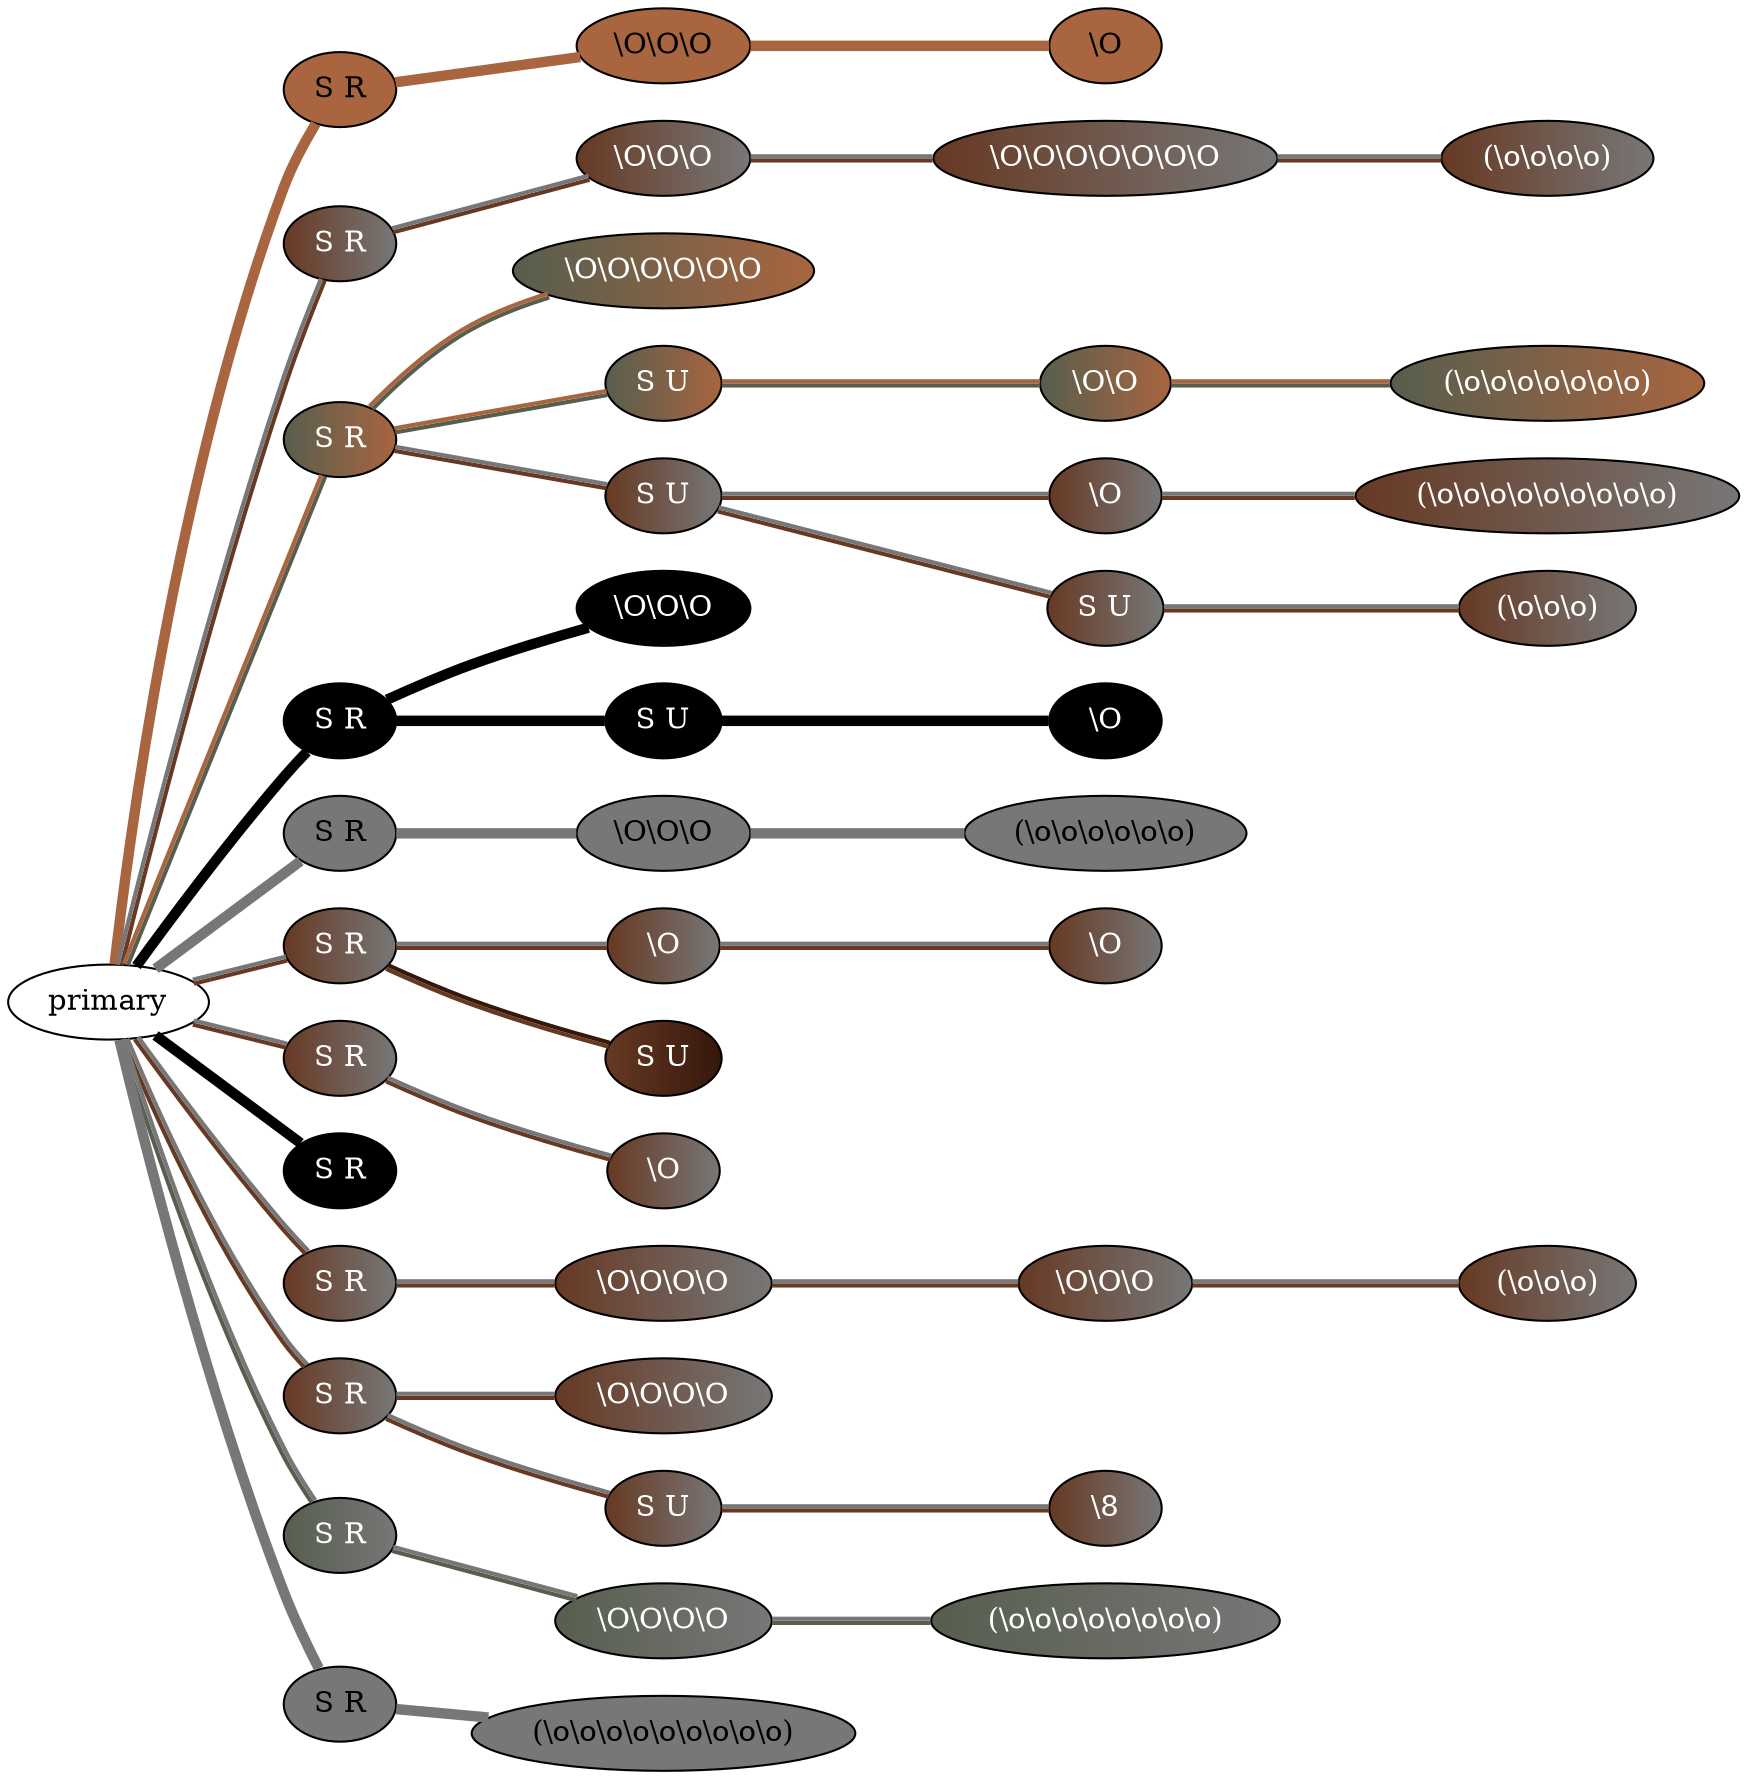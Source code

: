 graph {
 graph [rankdir=LR]
"1" [qtype="pendant_node", pendant_colors="#A86540", pendant_ply="S", pendant_attach="R", pendant_length="38.0", label="S R", style=filled, fillcolor="#A86540", fontcolor="#000000"]
"primary" -- "1" [qtype="pendant_link",penwidth=5,color="#A86540"]
"1:0" [qtype="knot_node", knot_value="3", knot_type="S", knot_position="11.5", knot_spin="Z", label="\\O\\O\\O", style=filled, fillcolor="#A86540" , fontcolor="#000000"]
"1" -- "1:0" [qtype="knot_link",penwidth=5,color="#A86540"]
"1:1" [qtype="knot_node", knot_value="1", knot_type="S", knot_position="18.0", knot_spin="Z", label="\\O", style=filled, fillcolor="#A86540" , fontcolor="#000000"]
"1:0" -- "1:1" [qtype="knot_link",penwidth=5,color="#A86540"]
"2" [qtype="pendant_node", pendant_colors="#673923:#777777", pendant_ply="S", pendant_attach="R", pendant_length="38.0", label="S R", style=filled, fillcolor="#673923:#777777", fontcolor="#ffffff"]
"primary" -- "2" [qtype="pendant_link",penwidth=2,color="#673923:#777777"]
"2:0" [qtype="knot_node", knot_value="3", knot_type="S", knot_position="11.5", knot_spin="Z", label="\\O\\O\\O", style=filled, fillcolor="#673923:#777777" , fontcolor="#ffffff"]
"2" -- "2:0" [qtype="knot_link",penwidth=2,color="#673923:#777777"]
"2:1" [qtype="knot_node", knot_value="7", knot_type="S", knot_position="17.5", knot_spin="Z", label="\\O\\O\\O\\O\\O\\O\\O", style=filled, fillcolor="#673923:#777777" , fontcolor="#ffffff"]
"2:0" -- "2:1" [qtype="knot_link",penwidth=2,color="#673923:#777777"]
"2:2" [qtype="knot_node", knot_value="4", knot_type="L", knot_position="23.0", knot_spin="Z", label="(\\o\\o\\o\\o)", style=filled, fillcolor="#673923:#777777" , fontcolor="#ffffff"]
"2:1" -- "2:2" [qtype="knot_link",penwidth=2,color="#673923:#777777"]
"3" [qtype="pendant_node", pendant_colors="#575E4E:#A86540", pendant_ply="S", pendant_attach="R", pendant_length="19.0", label="S R", style=filled, fillcolor="#575E4E:#A86540", fontcolor="#ffffff"]
"primary" -- "3" [qtype="pendant_link",penwidth=2,color="#575E4E:#A86540"]
"3:0" [qtype="knot_node", knot_value="6", knot_type="S", knot_position="17.5", knot_spin="Z", label="\\O\\O\\O\\O\\O\\O", style=filled, fillcolor="#575E4E:#A86540" , fontcolor="#ffffff"]
"3" -- "3:0" [qtype="knot_link",penwidth=2,color="#575E4E:#A86540"]
"3s1" [qtype="pendant_node", pendant_colors="#575E4E:#A86540", pendant_ply="S", pendant_attach="U", pendant_length="52.0", label="S U", style=filled, fillcolor="#575E4E:#A86540", fontcolor="#ffffff"]
"3" -- "3s1" [qtype="pendant_link",penwidth=2,color="#575E4E:#A86540"]
"3s1:0" [qtype="knot_node", knot_value="2", knot_type="S", knot_position="17.0", knot_spin="Z", label="\\O\\O", style=filled, fillcolor="#575E4E:#A86540" , fontcolor="#ffffff"]
"3s1" -- "3s1:0" [qtype="knot_link",penwidth=2,color="#575E4E:#A86540"]
"3s1:1" [qtype="knot_node", knot_value="7", knot_type="L", knot_position="23.0", knot_spin="Z", label="(\\o\\o\\o\\o\\o\\o\\o)", style=filled, fillcolor="#575E4E:#A86540" , fontcolor="#ffffff"]
"3s1:0" -- "3s1:1" [qtype="knot_link",penwidth=2,color="#575E4E:#A86540"]
"3s2" [qtype="pendant_node", pendant_colors="#673923:#777777", pendant_ply="S", pendant_attach="U", pendant_length="37.0", label="S U", style=filled, fillcolor="#673923:#777777", fontcolor="#ffffff"]
"3" -- "3s2" [qtype="pendant_link",penwidth=2,color="#673923:#777777"]
"3s2:0" [qtype="knot_node", knot_value="1", knot_type="S", knot_position="16.0", knot_spin="Z", label="\\O", style=filled, fillcolor="#673923:#777777" , fontcolor="#ffffff"]
"3s2" -- "3s2:0" [qtype="knot_link",penwidth=2,color="#673923:#777777"]
"3s2:1" [qtype="knot_node", knot_value="9", knot_type="L", knot_position="22.0", knot_spin="Z", label="(\\o\\o\\o\\o\\o\\o\\o\\o\\o)", style=filled, fillcolor="#673923:#777777" , fontcolor="#ffffff"]
"3s2:0" -- "3s2:1" [qtype="knot_link",penwidth=2,color="#673923:#777777"]
"3s2s1" [qtype="pendant_node", pendant_colors="#673923:#777777", pendant_ply="S", pendant_attach="U", pendant_length="37.0", label="S U", style=filled, fillcolor="#673923:#777777", fontcolor="#ffffff"]
"3s2" -- "3s2s1" [qtype="pendant_link",penwidth=2,color="#673923:#777777"]
"3s2s1:0" [qtype="knot_node", knot_value="3", knot_type="L", knot_position="21.5", knot_spin="Z", label="(\\o\\o\\o)", style=filled, fillcolor="#673923:#777777" , fontcolor="#ffffff"]
"3s2s1" -- "3s2s1:0" [qtype="knot_link",penwidth=2,color="#673923:#777777"]
"4" [qtype="pendant_node", pendant_colors="#000000", pendant_ply="S", pendant_attach="R", pendant_length="37.0", label="S R", style=filled, fillcolor="#000000", fontcolor="#ffffff"]
"primary" -- "4" [qtype="pendant_link",penwidth=5,color="#000000"]
"4:0" [qtype="knot_node", knot_value="3", knot_type="S", knot_position="11.0", knot_spin="Z", label="\\O\\O\\O", style=filled, fillcolor="#000000" , fontcolor="#ffffff"]
"4" -- "4:0" [qtype="knot_link",penwidth=5,color="#000000"]
"4s1" [qtype="pendant_node", pendant_colors="#000000", pendant_ply="S", pendant_attach="U", pendant_length="26.0", label="S U", style=filled, fillcolor="#000000", fontcolor="#ffffff"]
"4" -- "4s1" [qtype="pendant_link",penwidth=5,color="#000000"]
"4s1:0" [qtype="knot_node", knot_value="1", knot_type="S", knot_position="10.5", knot_spin="Z", label="\\O", style=filled, fillcolor="#000000" , fontcolor="#ffffff"]
"4s1" -- "4s1:0" [qtype="knot_link",penwidth=5,color="#000000"]
"5" [qtype="pendant_node", pendant_colors="#777777", pendant_ply="S", pendant_attach="R", pendant_length="32.0", label="S R", style=filled, fillcolor="#777777", fontcolor="#000000"]
"primary" -- "5" [qtype="pendant_link",penwidth=5,color="#777777"]
"5:0" [qtype="knot_node", knot_value="3", knot_type="S", knot_position="17.0", knot_spin="Z", label="\\O\\O\\O", style=filled, fillcolor="#777777" , fontcolor="#000000"]
"5" -- "5:0" [qtype="knot_link",penwidth=5,color="#777777"]
"5:1" [qtype="knot_node", knot_value="6", knot_type="L", knot_position="26.0", knot_spin="Z", label="(\\o\\o\\o\\o\\o\\o)", style=filled, fillcolor="#777777" , fontcolor="#000000"]
"5:0" -- "5:1" [qtype="knot_link",penwidth=5,color="#777777"]
"6" [qtype="pendant_node", pendant_colors="#673923:#777777", pendant_ply="S", pendant_attach="R", pendant_length="48.0", label="S R", style=filled, fillcolor="#673923:#777777", fontcolor="#ffffff"]
"primary" -- "6" [qtype="pendant_link",penwidth=2,color="#673923:#777777"]
"6:0" [qtype="knot_node", knot_value="1", knot_type="S", knot_position="11.5", knot_spin="Z", label="\\O", style=filled, fillcolor="#673923:#777777" , fontcolor="#ffffff"]
"6" -- "6:0" [qtype="knot_link",penwidth=2,color="#673923:#777777"]
"6:1" [qtype="knot_node", knot_value="1", knot_type="S", knot_position="17.0", knot_spin="Z", label="\\O", style=filled, fillcolor="#673923:#777777" , fontcolor="#ffffff"]
"6:0" -- "6:1" [qtype="knot_link",penwidth=2,color="#673923:#777777"]
"6s1" [qtype="pendant_node", pendant_colors="#673923:#35170C", pendant_ply="S", pendant_attach="U", pendant_length="0.0", label="S U", style=filled, fillcolor="#673923:#35170C", fontcolor="#ffffff"]
"6" -- "6s1" [qtype="pendant_link",penwidth=2,color="#673923:#35170C"]
"7" [qtype="pendant_node", pendant_colors="#673923:#777777", pendant_ply="S", pendant_attach="R", pendant_length="26.0", label="S R", style=filled, fillcolor="#673923:#777777", fontcolor="#ffffff"]
"primary" -- "7" [qtype="pendant_link",penwidth=2,color="#673923:#777777"]
"7:0" [qtype="knot_node", knot_value="1", knot_type="S", knot_position="11.0", knot_spin="Z", label="\\O", style=filled, fillcolor="#673923:#777777" , fontcolor="#ffffff"]
"7" -- "7:0" [qtype="knot_link",penwidth=2,color="#673923:#777777"]
"8" [qtype="pendant_node", pendant_colors="#000000", pendant_ply="S", pendant_attach="R", pendant_length="0.0", label="S R", style=filled, fillcolor="#000000", fontcolor="#ffffff"]
"primary" -- "8" [qtype="pendant_link",penwidth=5,color="#000000"]
"9" [qtype="pendant_node", pendant_colors="#673923:#777777", pendant_ply="S", pendant_attach="R", pendant_length="36.0", label="S R", style=filled, fillcolor="#673923:#777777", fontcolor="#ffffff"]
"primary" -- "9" [qtype="pendant_link",penwidth=2,color="#673923:#777777"]
"9:0" [qtype="knot_node", knot_value="4", knot_type="S", knot_position="11.5", knot_spin="Z", label="\\O\\O\\O\\O", style=filled, fillcolor="#673923:#777777" , fontcolor="#ffffff"]
"9" -- "9:0" [qtype="knot_link",penwidth=2,color="#673923:#777777"]
"9:1" [qtype="knot_node", knot_value="3", knot_type="S", knot_position="17.5", knot_spin="Z", label="\\O\\O\\O", style=filled, fillcolor="#673923:#777777" , fontcolor="#ffffff"]
"9:0" -- "9:1" [qtype="knot_link",penwidth=2,color="#673923:#777777"]
"9:2" [qtype="knot_node", knot_value="3", knot_type="L", knot_position="25.0", knot_spin="Z", label="(\\o\\o\\o)", style=filled, fillcolor="#673923:#777777" , fontcolor="#ffffff"]
"9:1" -- "9:2" [qtype="knot_link",penwidth=2,color="#673923:#777777"]
"10" [qtype="pendant_node", pendant_colors="#673923:#777777", pendant_ply="S", pendant_attach="R", pendant_length="29.0", label="S R", style=filled, fillcolor="#673923:#777777", fontcolor="#ffffff"]
"primary" -- "10" [qtype="pendant_link",penwidth=2,color="#673923:#777777"]
"10:0" [qtype="knot_node", knot_value="4", knot_type="S", knot_position="11.5", knot_spin="Z", label="\\O\\O\\O\\O", style=filled, fillcolor="#673923:#777777" , fontcolor="#ffffff"]
"10" -- "10:0" [qtype="knot_link",penwidth=2,color="#673923:#777777"]
"10s1" [qtype="pendant_node", pendant_colors="#673923:#777777", pendant_ply="S", pendant_attach="U", pendant_length="26.0", label="S U", style=filled, fillcolor="#673923:#777777", fontcolor="#ffffff"]
"10" -- "10s1" [qtype="pendant_link",penwidth=2,color="#673923:#777777"]
"10s1:0" [qtype="knot_node", knot_value="1", knot_type="E", knot_position="15.0", knot_spin="Z", label="\\8", style=filled, fillcolor="#673923:#777777" , fontcolor="#ffffff"]
"10s1" -- "10s1:0" [qtype="knot_link",penwidth=2,color="#673923:#777777"]
"11" [qtype="pendant_node", pendant_colors="#575E4E:#777777", pendant_ply="S", pendant_attach="R", pendant_length="29.0", label="S R", style=filled, fillcolor="#575E4E:#777777", fontcolor="#ffffff"]
"primary" -- "11" [qtype="pendant_link",penwidth=2,color="#575E4E:#777777"]
"11:0" [qtype="knot_node", knot_value="4", knot_type="S", knot_position="10.0", knot_spin="Z", label="\\O\\O\\O\\O", style=filled, fillcolor="#575E4E:#777777" , fontcolor="#ffffff"]
"11" -- "11:0" [qtype="knot_link",penwidth=2,color="#575E4E:#777777"]
"11:1" [qtype="knot_node", knot_value="8", knot_type="L", knot_position="22.0", knot_spin="Z", label="(\\o\\o\\o\\o\\o\\o\\o\\o)", style=filled, fillcolor="#575E4E:#777777" , fontcolor="#ffffff"]
"11:0" -- "11:1" [qtype="knot_link",penwidth=2,color="#575E4E:#777777"]
"12" [qtype="pendant_node", pendant_colors="#777777", pendant_ply="S", pendant_attach="R", pendant_length="33.5", label="S R", style=filled, fillcolor="#777777", fontcolor="#000000"]
"primary" -- "12" [qtype="pendant_link",penwidth=5,color="#777777"]
"12:0" [qtype="knot_node", knot_value="9", knot_type="L", knot_position="25.5", knot_spin="Z", label="(\\o\\o\\o\\o\\o\\o\\o\\o\\o)", style=filled, fillcolor="#777777" , fontcolor="#000000"]
"12" -- "12:0" [qtype="knot_link",penwidth=5,color="#777777"]
}

